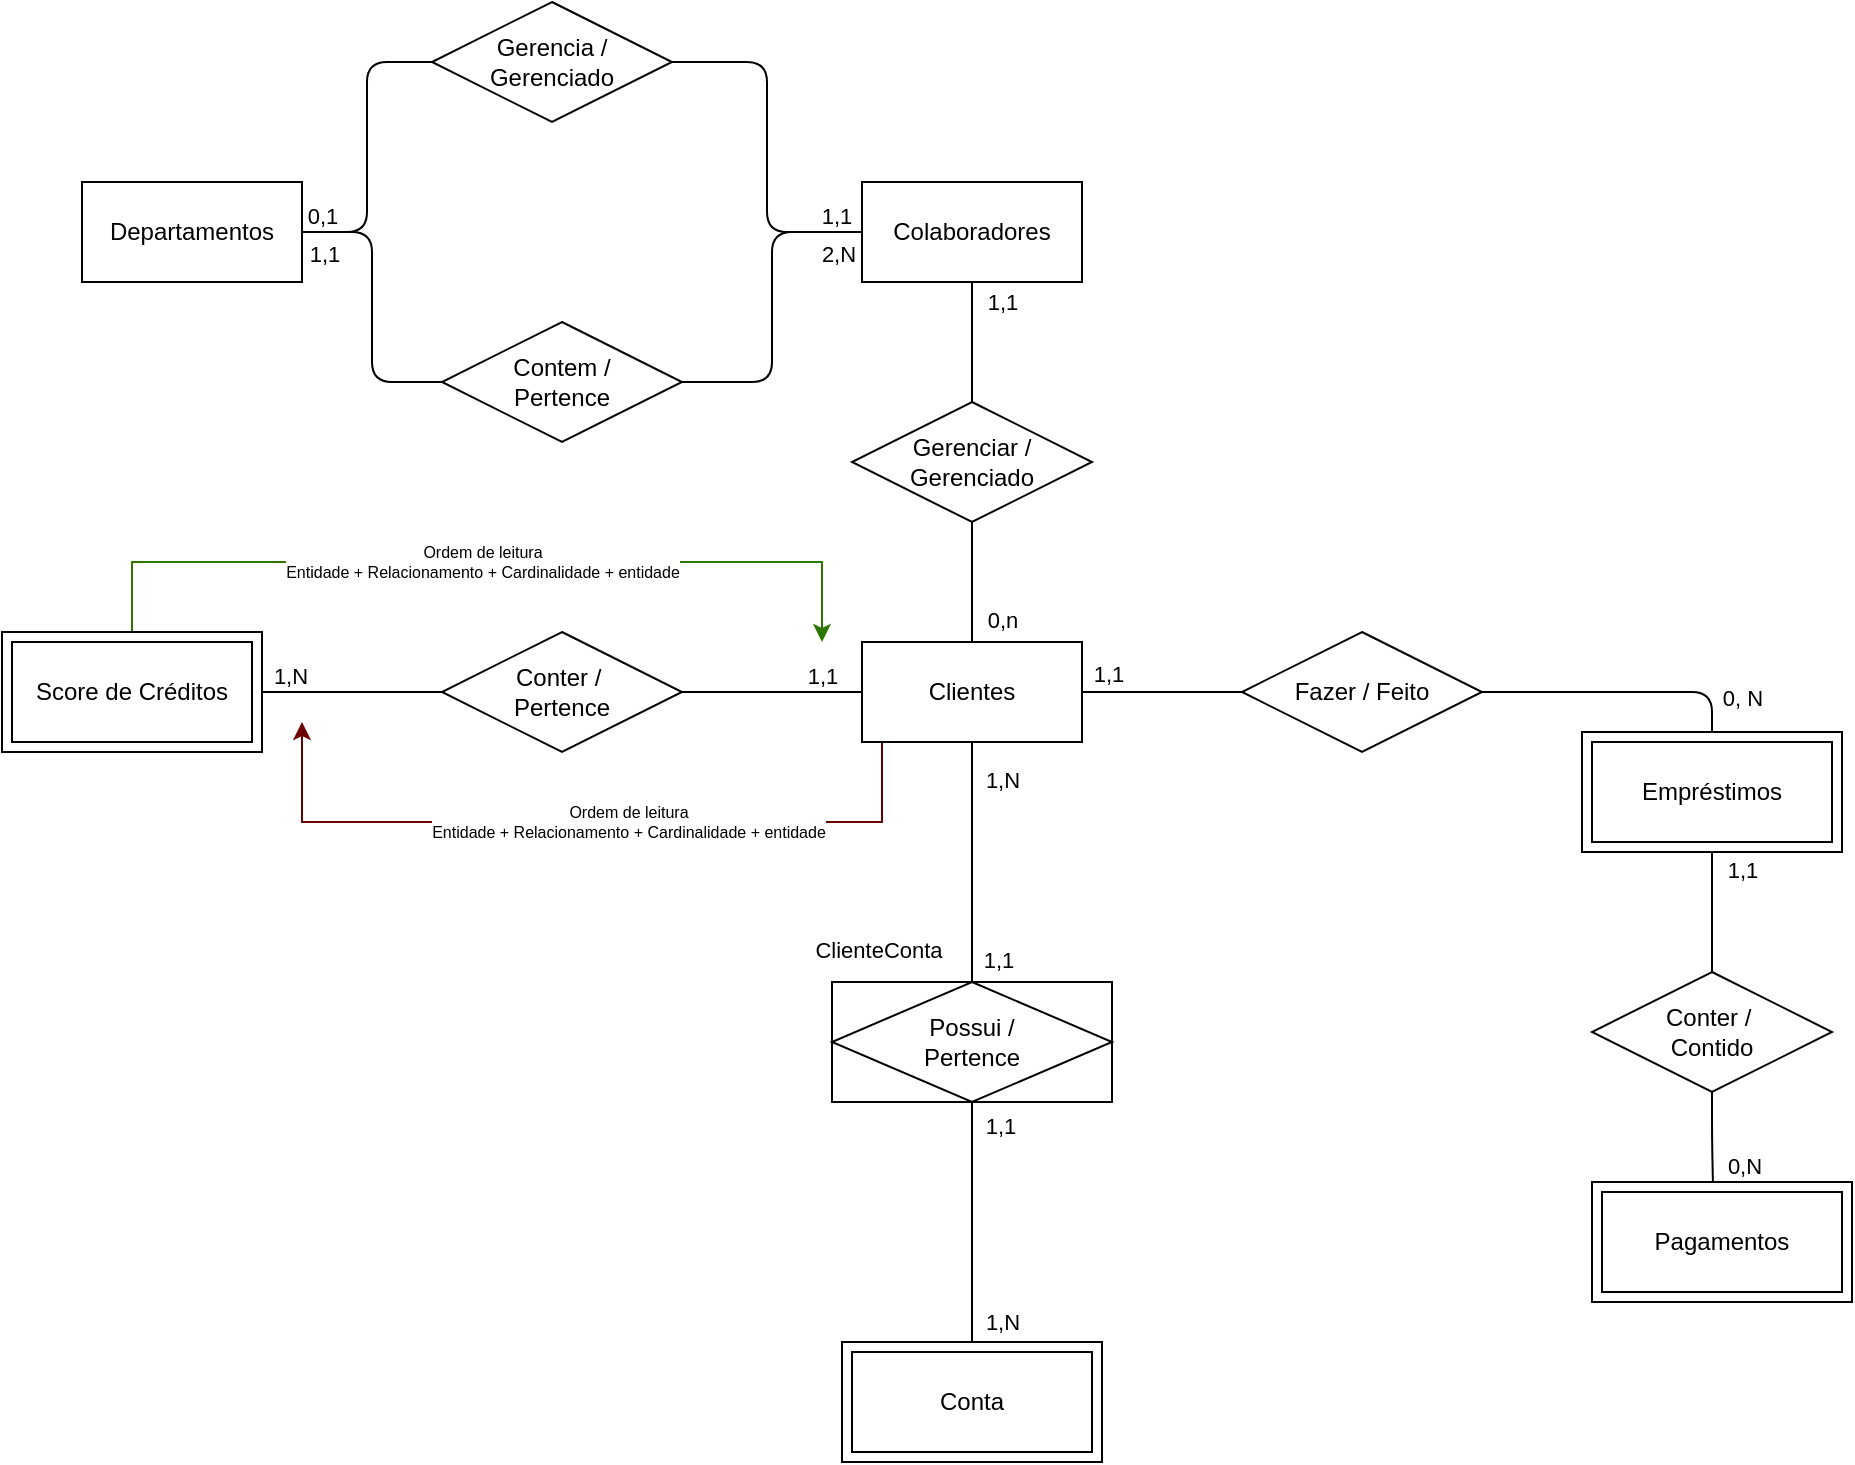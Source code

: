 <mxfile version="26.0.14">
  <diagram name="Página-1" id="Xwsjisw63_c5HKe_UfZp">
    <mxGraphModel dx="1597" dy="361" grid="1" gridSize="10" guides="1" tooltips="1" connect="1" arrows="1" fold="1" page="1" pageScale="1" pageWidth="827" pageHeight="1169" math="0" shadow="0">
      <root>
        <mxCell id="0" />
        <mxCell id="1" parent="0" />
        <mxCell id="Akl5kUOaFdj0CedreOdm-17" style="edgeStyle=orthogonalEdgeStyle;rounded=1;orthogonalLoop=1;jettySize=auto;html=1;strokeColor=default;align=center;verticalAlign=middle;fontFamily=Helvetica;fontSize=11;fontColor=default;labelBackgroundColor=default;startFill=0;endArrow=none;startArrow=none;curved=0;" parent="1" source="Akl5kUOaFdj0CedreOdm-1" target="Akl5kUOaFdj0CedreOdm-13" edge="1">
          <mxGeometry relative="1" as="geometry" />
        </mxCell>
        <mxCell id="Akl5kUOaFdj0CedreOdm-39" value="1,1" style="edgeLabel;html=1;align=center;verticalAlign=bottom;resizable=0;points=[];" parent="Akl5kUOaFdj0CedreOdm-17" vertex="1" connectable="0">
          <mxGeometry x="-0.683" y="1" relative="1" as="geometry">
            <mxPoint as="offset" />
          </mxGeometry>
        </mxCell>
        <mxCell id="Akl5kUOaFdj0CedreOdm-21" style="edgeStyle=orthogonalEdgeStyle;rounded=1;orthogonalLoop=1;jettySize=auto;html=1;entryX=1;entryY=0.5;entryDx=0;entryDy=0;strokeColor=default;align=center;verticalAlign=middle;fontFamily=Helvetica;fontSize=11;fontColor=default;labelBackgroundColor=default;startFill=0;endArrow=none;startArrow=none;curved=0;" parent="1" source="Akl5kUOaFdj0CedreOdm-1" target="Akl5kUOaFdj0CedreOdm-19" edge="1">
          <mxGeometry relative="1" as="geometry" />
        </mxCell>
        <mxCell id="Akl5kUOaFdj0CedreOdm-38" value="1,1" style="edgeLabel;html=1;align=center;verticalAlign=bottom;resizable=0;points=[];fontColor=light-dark(#000000,#00FF00);" parent="Akl5kUOaFdj0CedreOdm-21" vertex="1" connectable="0">
          <mxGeometry x="-0.77" y="-1" relative="1" as="geometry">
            <mxPoint x="-10" y="1" as="offset" />
          </mxGeometry>
        </mxCell>
        <mxCell id="Akl5kUOaFdj0CedreOdm-24" style="edgeStyle=orthogonalEdgeStyle;rounded=1;orthogonalLoop=1;jettySize=auto;html=1;entryX=0.5;entryY=0;entryDx=0;entryDy=0;strokeColor=default;align=center;verticalAlign=middle;fontFamily=Helvetica;fontSize=11;fontColor=default;labelBackgroundColor=default;startFill=0;endArrow=none;startArrow=none;curved=0;" parent="1" source="Akl5kUOaFdj0CedreOdm-1" target="vYs6L4ZBaPOAPjuSLBWF-12" edge="1">
          <mxGeometry relative="1" as="geometry">
            <mxPoint x="225" y="465.0" as="targetPoint" />
            <Array as="points">
              <mxPoint x="225" y="530" />
              <mxPoint x="225" y="530" />
            </Array>
          </mxGeometry>
        </mxCell>
        <mxCell id="vYs6L4ZBaPOAPjuSLBWF-10" value="1,N" style="edgeLabel;html=1;align=center;verticalAlign=middle;resizable=0;points=[];" vertex="1" connectable="0" parent="Akl5kUOaFdj0CedreOdm-24">
          <mxGeometry x="-0.733" relative="1" as="geometry">
            <mxPoint x="15" y="3" as="offset" />
          </mxGeometry>
        </mxCell>
        <mxCell id="Akl5kUOaFdj0CedreOdm-36" style="edgeStyle=orthogonalEdgeStyle;rounded=1;orthogonalLoop=1;jettySize=auto;html=1;entryX=0.5;entryY=1;entryDx=0;entryDy=0;strokeColor=default;align=center;verticalAlign=middle;fontFamily=Helvetica;fontSize=11;fontColor=default;labelBackgroundColor=default;startArrow=none;startFill=0;endArrow=none;curved=0;" parent="1" source="Akl5kUOaFdj0CedreOdm-1" target="Akl5kUOaFdj0CedreOdm-14" edge="1">
          <mxGeometry relative="1" as="geometry" />
        </mxCell>
        <mxCell id="vYs6L4ZBaPOAPjuSLBWF-3" value="0,n" style="edgeLabel;html=1;align=center;verticalAlign=middle;resizable=0;points=[];" vertex="1" connectable="0" parent="Akl5kUOaFdj0CedreOdm-36">
          <mxGeometry x="-0.611" y="-1" relative="1" as="geometry">
            <mxPoint x="14" as="offset" />
          </mxGeometry>
        </mxCell>
        <mxCell id="Akl5kUOaFdj0CedreOdm-41" style="edgeStyle=orthogonalEdgeStyle;rounded=0;orthogonalLoop=1;jettySize=auto;html=1;fillColor=#a20025;strokeColor=#6F0000;" parent="1" source="Akl5kUOaFdj0CedreOdm-1" edge="1">
          <mxGeometry relative="1" as="geometry">
            <mxPoint x="-110" y="400" as="targetPoint" />
            <Array as="points">
              <mxPoint x="180" y="450" />
              <mxPoint x="-110" y="450" />
            </Array>
          </mxGeometry>
        </mxCell>
        <mxCell id="Akl5kUOaFdj0CedreOdm-44" value="&lt;span style=&quot;font-size: 8px;&quot;&gt;Ordem de leitura&lt;/span&gt;&lt;div style=&quot;font-size: 8px;&quot;&gt;Entidade + Relacionamento + Cardinalidade + entidade&lt;/div&gt;" style="edgeLabel;html=1;align=center;verticalAlign=middle;resizable=0;points=[];" parent="Akl5kUOaFdj0CedreOdm-41" vertex="1" connectable="0">
          <mxGeometry x="-0.119" y="-1" relative="1" as="geometry">
            <mxPoint as="offset" />
          </mxGeometry>
        </mxCell>
        <mxCell id="Akl5kUOaFdj0CedreOdm-1" value="Clientes" style="whiteSpace=wrap;html=1;align=center;" parent="1" vertex="1">
          <mxGeometry x="170" y="360" width="110" height="50" as="geometry" />
        </mxCell>
        <mxCell id="Akl5kUOaFdj0CedreOdm-31" style="edgeStyle=orthogonalEdgeStyle;rounded=1;orthogonalLoop=1;jettySize=auto;html=1;entryX=1;entryY=0.5;entryDx=0;entryDy=0;curved=0;startArrow=none;startFill=0;endArrow=none;" parent="1" source="Akl5kUOaFdj0CedreOdm-6" target="Akl5kUOaFdj0CedreOdm-29" edge="1">
          <mxGeometry relative="1" as="geometry" />
        </mxCell>
        <mxCell id="Akl5kUOaFdj0CedreOdm-32" style="edgeStyle=orthogonalEdgeStyle;rounded=1;orthogonalLoop=1;jettySize=auto;html=1;entryX=1;entryY=0.5;entryDx=0;entryDy=0;strokeColor=default;align=center;verticalAlign=middle;fontFamily=Helvetica;fontSize=11;fontColor=default;labelBackgroundColor=default;startArrow=none;startFill=0;endArrow=none;curved=0;" parent="1" source="Akl5kUOaFdj0CedreOdm-6" target="Akl5kUOaFdj0CedreOdm-30" edge="1">
          <mxGeometry relative="1" as="geometry" />
        </mxCell>
        <mxCell id="vYs6L4ZBaPOAPjuSLBWF-5" value="1,1" style="edgeLabel;html=1;align=center;verticalAlign=bottom;resizable=0;points=[];" vertex="1" connectable="0" parent="Akl5kUOaFdj0CedreOdm-32">
          <mxGeometry x="-0.838" relative="1" as="geometry">
            <mxPoint as="offset" />
          </mxGeometry>
        </mxCell>
        <mxCell id="Akl5kUOaFdj0CedreOdm-6" value="Colaboradores" style="whiteSpace=wrap;html=1;align=center;" parent="1" vertex="1">
          <mxGeometry x="170" y="130" width="110" height="50" as="geometry" />
        </mxCell>
        <mxCell id="Akl5kUOaFdj0CedreOdm-7" value="Departamentos" style="whiteSpace=wrap;html=1;align=center;" parent="1" vertex="1">
          <mxGeometry x="-220" y="130" width="110" height="50" as="geometry" />
        </mxCell>
        <mxCell id="Akl5kUOaFdj0CedreOdm-42" value="Ordem de leitura&lt;div&gt;Entidade + Relacionamento + Cardinalidade + entidade&lt;/div&gt;" style="edgeStyle=orthogonalEdgeStyle;rounded=0;orthogonalLoop=1;jettySize=auto;html=1;fillColor=#60a917;strokeColor=#2D7600;fontSize=8;" parent="1" source="Akl5kUOaFdj0CedreOdm-9" edge="1">
          <mxGeometry relative="1" as="geometry">
            <mxPoint x="150" y="360" as="targetPoint" />
            <Array as="points">
              <mxPoint x="-195" y="320" />
              <mxPoint x="150" y="320" />
            </Array>
          </mxGeometry>
        </mxCell>
        <mxCell id="Akl5kUOaFdj0CedreOdm-9" value="Score de Créditos" style="shape=ext;margin=3;double=1;whiteSpace=wrap;html=1;align=center;" parent="1" vertex="1">
          <mxGeometry x="-260" y="355" width="130" height="60" as="geometry" />
        </mxCell>
        <mxCell id="Akl5kUOaFdj0CedreOdm-27" style="edgeStyle=orthogonalEdgeStyle;rounded=1;orthogonalLoop=1;jettySize=auto;html=1;entryX=0.5;entryY=0;entryDx=0;entryDy=0;strokeColor=default;align=center;verticalAlign=middle;fontFamily=Helvetica;fontSize=11;fontColor=default;labelBackgroundColor=default;startFill=0;endArrow=none;startArrow=none;curved=0;" parent="1" source="Akl5kUOaFdj0CedreOdm-10" target="Akl5kUOaFdj0CedreOdm-26" edge="1">
          <mxGeometry relative="1" as="geometry" />
        </mxCell>
        <mxCell id="vYs6L4ZBaPOAPjuSLBWF-1" value="1,1" style="edgeLabel;html=1;align=center;verticalAlign=middle;resizable=0;points=[];" vertex="1" connectable="0" parent="Akl5kUOaFdj0CedreOdm-27">
          <mxGeometry x="-0.723" y="1" relative="1" as="geometry">
            <mxPoint x="14" as="offset" />
          </mxGeometry>
        </mxCell>
        <mxCell id="Akl5kUOaFdj0CedreOdm-10" value="Empréstimos" style="shape=ext;margin=3;double=1;whiteSpace=wrap;html=1;align=center;" parent="1" vertex="1">
          <mxGeometry x="530" y="405" width="130" height="60" as="geometry" />
        </mxCell>
        <mxCell id="Akl5kUOaFdj0CedreOdm-11" value="Pagamentos" style="shape=ext;margin=3;double=1;whiteSpace=wrap;html=1;align=center;" parent="1" vertex="1">
          <mxGeometry x="535" y="630" width="130" height="60" as="geometry" />
        </mxCell>
        <mxCell id="Akl5kUOaFdj0CedreOdm-18" style="edgeStyle=orthogonalEdgeStyle;rounded=1;orthogonalLoop=1;jettySize=auto;html=1;entryX=0.5;entryY=0;entryDx=0;entryDy=0;strokeColor=default;align=center;verticalAlign=middle;fontFamily=Helvetica;fontSize=11;fontColor=default;labelBackgroundColor=default;startFill=0;endArrow=none;startArrow=none;curved=0;" parent="1" source="Akl5kUOaFdj0CedreOdm-13" target="Akl5kUOaFdj0CedreOdm-10" edge="1">
          <mxGeometry relative="1" as="geometry" />
        </mxCell>
        <mxCell id="Akl5kUOaFdj0CedreOdm-40" value="0, N" style="edgeLabel;html=1;align=center;verticalAlign=bottom;resizable=0;points=[];" parent="Akl5kUOaFdj0CedreOdm-18" vertex="1" connectable="0">
          <mxGeometry x="0.872" relative="1" as="geometry">
            <mxPoint x="15" as="offset" />
          </mxGeometry>
        </mxCell>
        <mxCell id="Akl5kUOaFdj0CedreOdm-13" value="Fazer / Feito" style="shape=rhombus;perimeter=rhombusPerimeter;whiteSpace=wrap;html=1;align=center;" parent="1" vertex="1">
          <mxGeometry x="360" y="355" width="120" height="60" as="geometry" />
        </mxCell>
        <mxCell id="Akl5kUOaFdj0CedreOdm-35" style="edgeStyle=orthogonalEdgeStyle;rounded=1;orthogonalLoop=1;jettySize=auto;html=1;entryX=0.5;entryY=1;entryDx=0;entryDy=0;strokeColor=default;align=center;verticalAlign=middle;fontFamily=Helvetica;fontSize=11;fontColor=default;labelBackgroundColor=default;startArrow=none;startFill=0;endArrow=none;curved=0;" parent="1" source="Akl5kUOaFdj0CedreOdm-14" target="Akl5kUOaFdj0CedreOdm-6" edge="1">
          <mxGeometry relative="1" as="geometry" />
        </mxCell>
        <mxCell id="vYs6L4ZBaPOAPjuSLBWF-4" value="1,1" style="edgeLabel;html=1;align=center;verticalAlign=middle;resizable=0;points=[];" vertex="1" connectable="0" parent="Akl5kUOaFdj0CedreOdm-35">
          <mxGeometry x="0.762" y="1" relative="1" as="geometry">
            <mxPoint x="16" y="3" as="offset" />
          </mxGeometry>
        </mxCell>
        <mxCell id="Akl5kUOaFdj0CedreOdm-14" value="Gerenciar /&lt;div&gt;Gerenciado&lt;/div&gt;" style="shape=rhombus;perimeter=rhombusPerimeter;whiteSpace=wrap;html=1;align=center;" parent="1" vertex="1">
          <mxGeometry x="165" y="240" width="120" height="60" as="geometry" />
        </mxCell>
        <mxCell id="Akl5kUOaFdj0CedreOdm-16" value="Conta" style="shape=ext;margin=3;double=1;whiteSpace=wrap;html=1;align=center;" parent="1" vertex="1">
          <mxGeometry x="160" y="710" width="130" height="60" as="geometry" />
        </mxCell>
        <mxCell id="Akl5kUOaFdj0CedreOdm-22" style="edgeStyle=orthogonalEdgeStyle;rounded=1;orthogonalLoop=1;jettySize=auto;html=1;endArrow=none;startFill=0;strokeColor=default;align=center;verticalAlign=middle;fontFamily=Helvetica;fontSize=11;fontColor=default;labelBackgroundColor=default;startArrow=none;curved=0;" parent="1" source="Akl5kUOaFdj0CedreOdm-19" target="Akl5kUOaFdj0CedreOdm-9" edge="1">
          <mxGeometry relative="1" as="geometry" />
        </mxCell>
        <mxCell id="Akl5kUOaFdj0CedreOdm-37" value="1,N" style="edgeLabel;html=1;align=center;verticalAlign=bottom;resizable=0;points=[];fontColor=light-dark(#000000,#EA6B66);" parent="Akl5kUOaFdj0CedreOdm-22" vertex="1" connectable="0">
          <mxGeometry x="0.701" relative="1" as="geometry">
            <mxPoint as="offset" />
          </mxGeometry>
        </mxCell>
        <mxCell id="Akl5kUOaFdj0CedreOdm-19" value="Conter /&amp;nbsp;&lt;div&gt;Pertence&lt;/div&gt;" style="shape=rhombus;perimeter=rhombusPerimeter;whiteSpace=wrap;html=1;align=center;" parent="1" vertex="1">
          <mxGeometry x="-40" y="355" width="120" height="60" as="geometry" />
        </mxCell>
        <mxCell id="Akl5kUOaFdj0CedreOdm-25" style="edgeStyle=orthogonalEdgeStyle;rounded=1;orthogonalLoop=1;jettySize=auto;html=1;entryX=0.5;entryY=0;entryDx=0;entryDy=0;strokeColor=default;align=center;verticalAlign=middle;fontFamily=Helvetica;fontSize=11;fontColor=default;labelBackgroundColor=default;startFill=0;endArrow=none;startArrow=none;curved=0;exitX=0.5;exitY=1;exitDx=0;exitDy=0;" parent="1" source="vYs6L4ZBaPOAPjuSLBWF-12" target="Akl5kUOaFdj0CedreOdm-16" edge="1">
          <mxGeometry relative="1" as="geometry">
            <mxPoint x="225" y="525.0" as="sourcePoint" />
          </mxGeometry>
        </mxCell>
        <mxCell id="vYs6L4ZBaPOAPjuSLBWF-11" value="1,N" style="edgeLabel;html=1;align=center;verticalAlign=middle;resizable=0;points=[];" vertex="1" connectable="0" parent="Akl5kUOaFdj0CedreOdm-25">
          <mxGeometry x="0.333" y="2" relative="1" as="geometry">
            <mxPoint x="13" y="30" as="offset" />
          </mxGeometry>
        </mxCell>
        <mxCell id="Akl5kUOaFdj0CedreOdm-26" value="Conter /&amp;nbsp;&lt;div&gt;Contido&lt;/div&gt;" style="shape=rhombus;perimeter=rhombusPerimeter;whiteSpace=wrap;html=1;align=center;" parent="1" vertex="1">
          <mxGeometry x="535" y="525" width="120" height="60" as="geometry" />
        </mxCell>
        <mxCell id="Akl5kUOaFdj0CedreOdm-28" style="edgeStyle=orthogonalEdgeStyle;rounded=1;orthogonalLoop=1;jettySize=auto;html=1;entryX=0.465;entryY=0;entryDx=0;entryDy=0;entryPerimeter=0;strokeColor=default;align=center;verticalAlign=middle;fontFamily=Helvetica;fontSize=11;fontColor=default;labelBackgroundColor=default;startFill=0;endArrow=none;startArrow=none;curved=0;" parent="1" source="Akl5kUOaFdj0CedreOdm-26" target="Akl5kUOaFdj0CedreOdm-11" edge="1">
          <mxGeometry relative="1" as="geometry" />
        </mxCell>
        <mxCell id="vYs6L4ZBaPOAPjuSLBWF-2" value="0,N" style="edgeLabel;html=1;align=center;verticalAlign=middle;resizable=0;points=[];" vertex="1" connectable="0" parent="Akl5kUOaFdj0CedreOdm-28">
          <mxGeometry x="0.628" y="1" relative="1" as="geometry">
            <mxPoint x="14" as="offset" />
          </mxGeometry>
        </mxCell>
        <mxCell id="Akl5kUOaFdj0CedreOdm-33" style="edgeStyle=orthogonalEdgeStyle;rounded=1;orthogonalLoop=1;jettySize=auto;html=1;entryX=1;entryY=0.5;entryDx=0;entryDy=0;strokeColor=default;align=center;verticalAlign=middle;fontFamily=Helvetica;fontSize=11;fontColor=default;labelBackgroundColor=default;startArrow=none;startFill=0;endArrow=none;curved=0;" parent="1" source="Akl5kUOaFdj0CedreOdm-29" target="Akl5kUOaFdj0CedreOdm-7" edge="1">
          <mxGeometry relative="1" as="geometry" />
        </mxCell>
        <mxCell id="Akl5kUOaFdj0CedreOdm-29" value="Gerencia /&lt;div&gt;Gerenciado&lt;/div&gt;" style="shape=rhombus;perimeter=rhombusPerimeter;whiteSpace=wrap;html=1;align=center;" parent="1" vertex="1">
          <mxGeometry x="-45" y="40" width="120" height="60" as="geometry" />
        </mxCell>
        <mxCell id="Akl5kUOaFdj0CedreOdm-34" style="edgeStyle=orthogonalEdgeStyle;rounded=1;orthogonalLoop=1;jettySize=auto;html=1;entryX=1;entryY=0.5;entryDx=0;entryDy=0;strokeColor=default;align=center;verticalAlign=middle;fontFamily=Helvetica;fontSize=11;fontColor=default;labelBackgroundColor=default;startArrow=none;startFill=0;endArrow=none;curved=0;" parent="1" source="Akl5kUOaFdj0CedreOdm-30" target="Akl5kUOaFdj0CedreOdm-7" edge="1">
          <mxGeometry relative="1" as="geometry" />
        </mxCell>
        <mxCell id="vYs6L4ZBaPOAPjuSLBWF-6" value="0,1" style="edgeLabel;html=1;align=center;verticalAlign=bottom;resizable=0;points=[];" vertex="1" connectable="0" parent="Akl5kUOaFdj0CedreOdm-34">
          <mxGeometry x="0.863" relative="1" as="geometry">
            <mxPoint as="offset" />
          </mxGeometry>
        </mxCell>
        <mxCell id="Akl5kUOaFdj0CedreOdm-30" value="Contem /&lt;div&gt;Pertence&lt;/div&gt;" style="shape=rhombus;perimeter=rhombusPerimeter;whiteSpace=wrap;html=1;align=center;" parent="1" vertex="1">
          <mxGeometry x="-40" y="200" width="120" height="60" as="geometry" />
        </mxCell>
        <mxCell id="vYs6L4ZBaPOAPjuSLBWF-7" value="2,N" style="edgeLabel;html=1;align=center;verticalAlign=bottom;resizable=0;points=[];" vertex="1" connectable="0" parent="1">
          <mxGeometry x="158.002" y="174" as="geometry" />
        </mxCell>
        <mxCell id="vYs6L4ZBaPOAPjuSLBWF-8" value="1,1" style="edgeLabel;html=1;align=center;verticalAlign=bottom;resizable=0;points=[];" vertex="1" connectable="0" parent="1">
          <mxGeometry x="-99.002" y="174" as="geometry" />
        </mxCell>
        <mxCell id="vYs6L4ZBaPOAPjuSLBWF-12" value="Possui /&lt;div&gt;Pertence&lt;/div&gt;" style="shape=associativeEntity;whiteSpace=wrap;html=1;align=center;" vertex="1" parent="1">
          <mxGeometry x="155" y="530" width="140" height="60" as="geometry" />
        </mxCell>
        <mxCell id="vYs6L4ZBaPOAPjuSLBWF-13" value="ClienteConta" style="edgeLabel;html=1;align=center;verticalAlign=middle;resizable=0;points=[];" vertex="1" connectable="0" parent="1">
          <mxGeometry x="270" y="450" as="geometry">
            <mxPoint x="-92" y="64" as="offset" />
          </mxGeometry>
        </mxCell>
        <mxCell id="vYs6L4ZBaPOAPjuSLBWF-14" value="1,1" style="edgeLabel;html=1;align=center;verticalAlign=middle;resizable=0;points=[];" vertex="1" connectable="0" parent="1">
          <mxGeometry x="238" y="519" as="geometry" />
        </mxCell>
        <mxCell id="vYs6L4ZBaPOAPjuSLBWF-15" value="1,1" style="edgeLabel;html=1;align=center;verticalAlign=middle;resizable=0;points=[];" vertex="1" connectable="0" parent="1">
          <mxGeometry x="251" y="533" as="geometry">
            <mxPoint x="-12" y="69" as="offset" />
          </mxGeometry>
        </mxCell>
      </root>
    </mxGraphModel>
  </diagram>
</mxfile>
